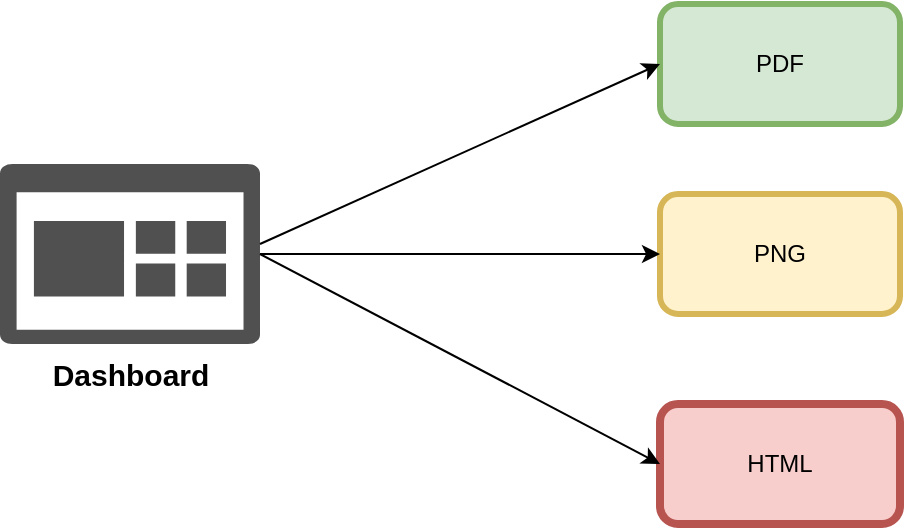 <mxfile version="12.4.8" type="device"><diagram id="OXXMNA1oX3nUs-CWgkJp" name="Page-1"><mxGraphModel dx="2066" dy="1105" grid="1" gridSize="10" guides="1" tooltips="1" connect="1" arrows="1" fold="1" page="1" pageScale="1" pageWidth="1100" pageHeight="850" math="0" shadow="0"><root><mxCell id="0"/><mxCell id="1" parent="0"/><mxCell id="yj69-OP_Vq9N9QNpVTwO-2" value="" style="pointerEvents=1;shadow=0;dashed=0;html=1;strokeColor=none;labelPosition=center;verticalLabelPosition=bottom;verticalAlign=top;align=center;fillColor=#505050;shape=mxgraph.mscae.oms.dashboard" vertex="1" parent="1"><mxGeometry x="160" y="320" width="130" height="90" as="geometry"/></mxCell><mxCell id="yj69-OP_Vq9N9QNpVTwO-3" value="PDF" style="rounded=1;whiteSpace=wrap;html=1;fillColor=#d5e8d4;strokeColor=#82b366;strokeWidth=3;" vertex="1" parent="1"><mxGeometry x="490" y="240" width="120" height="60" as="geometry"/></mxCell><mxCell id="yj69-OP_Vq9N9QNpVTwO-4" value="PNG" style="rounded=1;whiteSpace=wrap;html=1;fillColor=#fff2cc;strokeColor=#d6b656;strokeWidth=3;" vertex="1" parent="1"><mxGeometry x="490" y="335" width="120" height="60" as="geometry"/></mxCell><mxCell id="yj69-OP_Vq9N9QNpVTwO-5" value="HTML" style="rounded=1;whiteSpace=wrap;html=1;fillColor=#f8cecc;strokeColor=#b85450;strokeWidth=4;" vertex="1" parent="1"><mxGeometry x="490" y="440" width="120" height="60" as="geometry"/></mxCell><mxCell id="yj69-OP_Vq9N9QNpVTwO-7" value="" style="endArrow=classic;html=1;entryX=0;entryY=0.5;entryDx=0;entryDy=0;" edge="1" parent="1" target="yj69-OP_Vq9N9QNpVTwO-3"><mxGeometry width="50" height="50" relative="1" as="geometry"><mxPoint x="290" y="360" as="sourcePoint"/><mxPoint x="340" y="310" as="targetPoint"/></mxGeometry></mxCell><mxCell id="yj69-OP_Vq9N9QNpVTwO-8" value="" style="endArrow=classic;html=1;entryX=0;entryY=0.5;entryDx=0;entryDy=0;exitX=1;exitY=0.5;exitDx=0;exitDy=0;exitPerimeter=0;" edge="1" parent="1" source="yj69-OP_Vq9N9QNpVTwO-2" target="yj69-OP_Vq9N9QNpVTwO-4"><mxGeometry width="50" height="50" relative="1" as="geometry"><mxPoint x="300" y="370" as="sourcePoint"/><mxPoint x="500" y="280" as="targetPoint"/></mxGeometry></mxCell><mxCell id="yj69-OP_Vq9N9QNpVTwO-9" value="" style="endArrow=classic;html=1;entryX=0;entryY=0.5;entryDx=0;entryDy=0;exitX=1;exitY=0.5;exitDx=0;exitDy=0;exitPerimeter=0;" edge="1" parent="1" source="yj69-OP_Vq9N9QNpVTwO-2" target="yj69-OP_Vq9N9QNpVTwO-5"><mxGeometry width="50" height="50" relative="1" as="geometry"><mxPoint x="310" y="380" as="sourcePoint"/><mxPoint x="510" y="290" as="targetPoint"/></mxGeometry></mxCell><mxCell id="yj69-OP_Vq9N9QNpVTwO-10" value="&lt;b&gt;&lt;font style=&quot;font-size: 15px&quot;&gt;Dashboard&lt;/font&gt;&lt;/b&gt;" style="text;html=1;align=center;verticalAlign=middle;resizable=0;points=[];autosize=1;" vertex="1" parent="1"><mxGeometry x="180" y="415" width="90" height="20" as="geometry"/></mxCell></root></mxGraphModel></diagram></mxfile>
